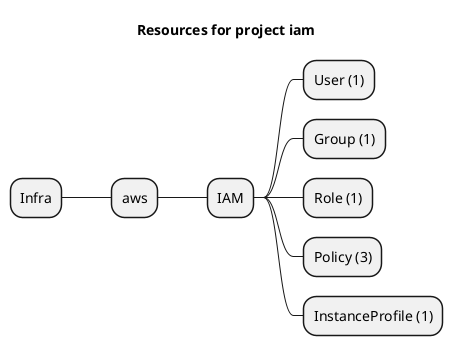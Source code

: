 @startmindmap
title Resources for project iam
skinparam monochrome true
+ Infra
++ aws
+++ IAM
++++ User (1)
++++ Group (1)
++++ Role (1)
++++ Policy (3)
++++ InstanceProfile (1)
@endmindmap